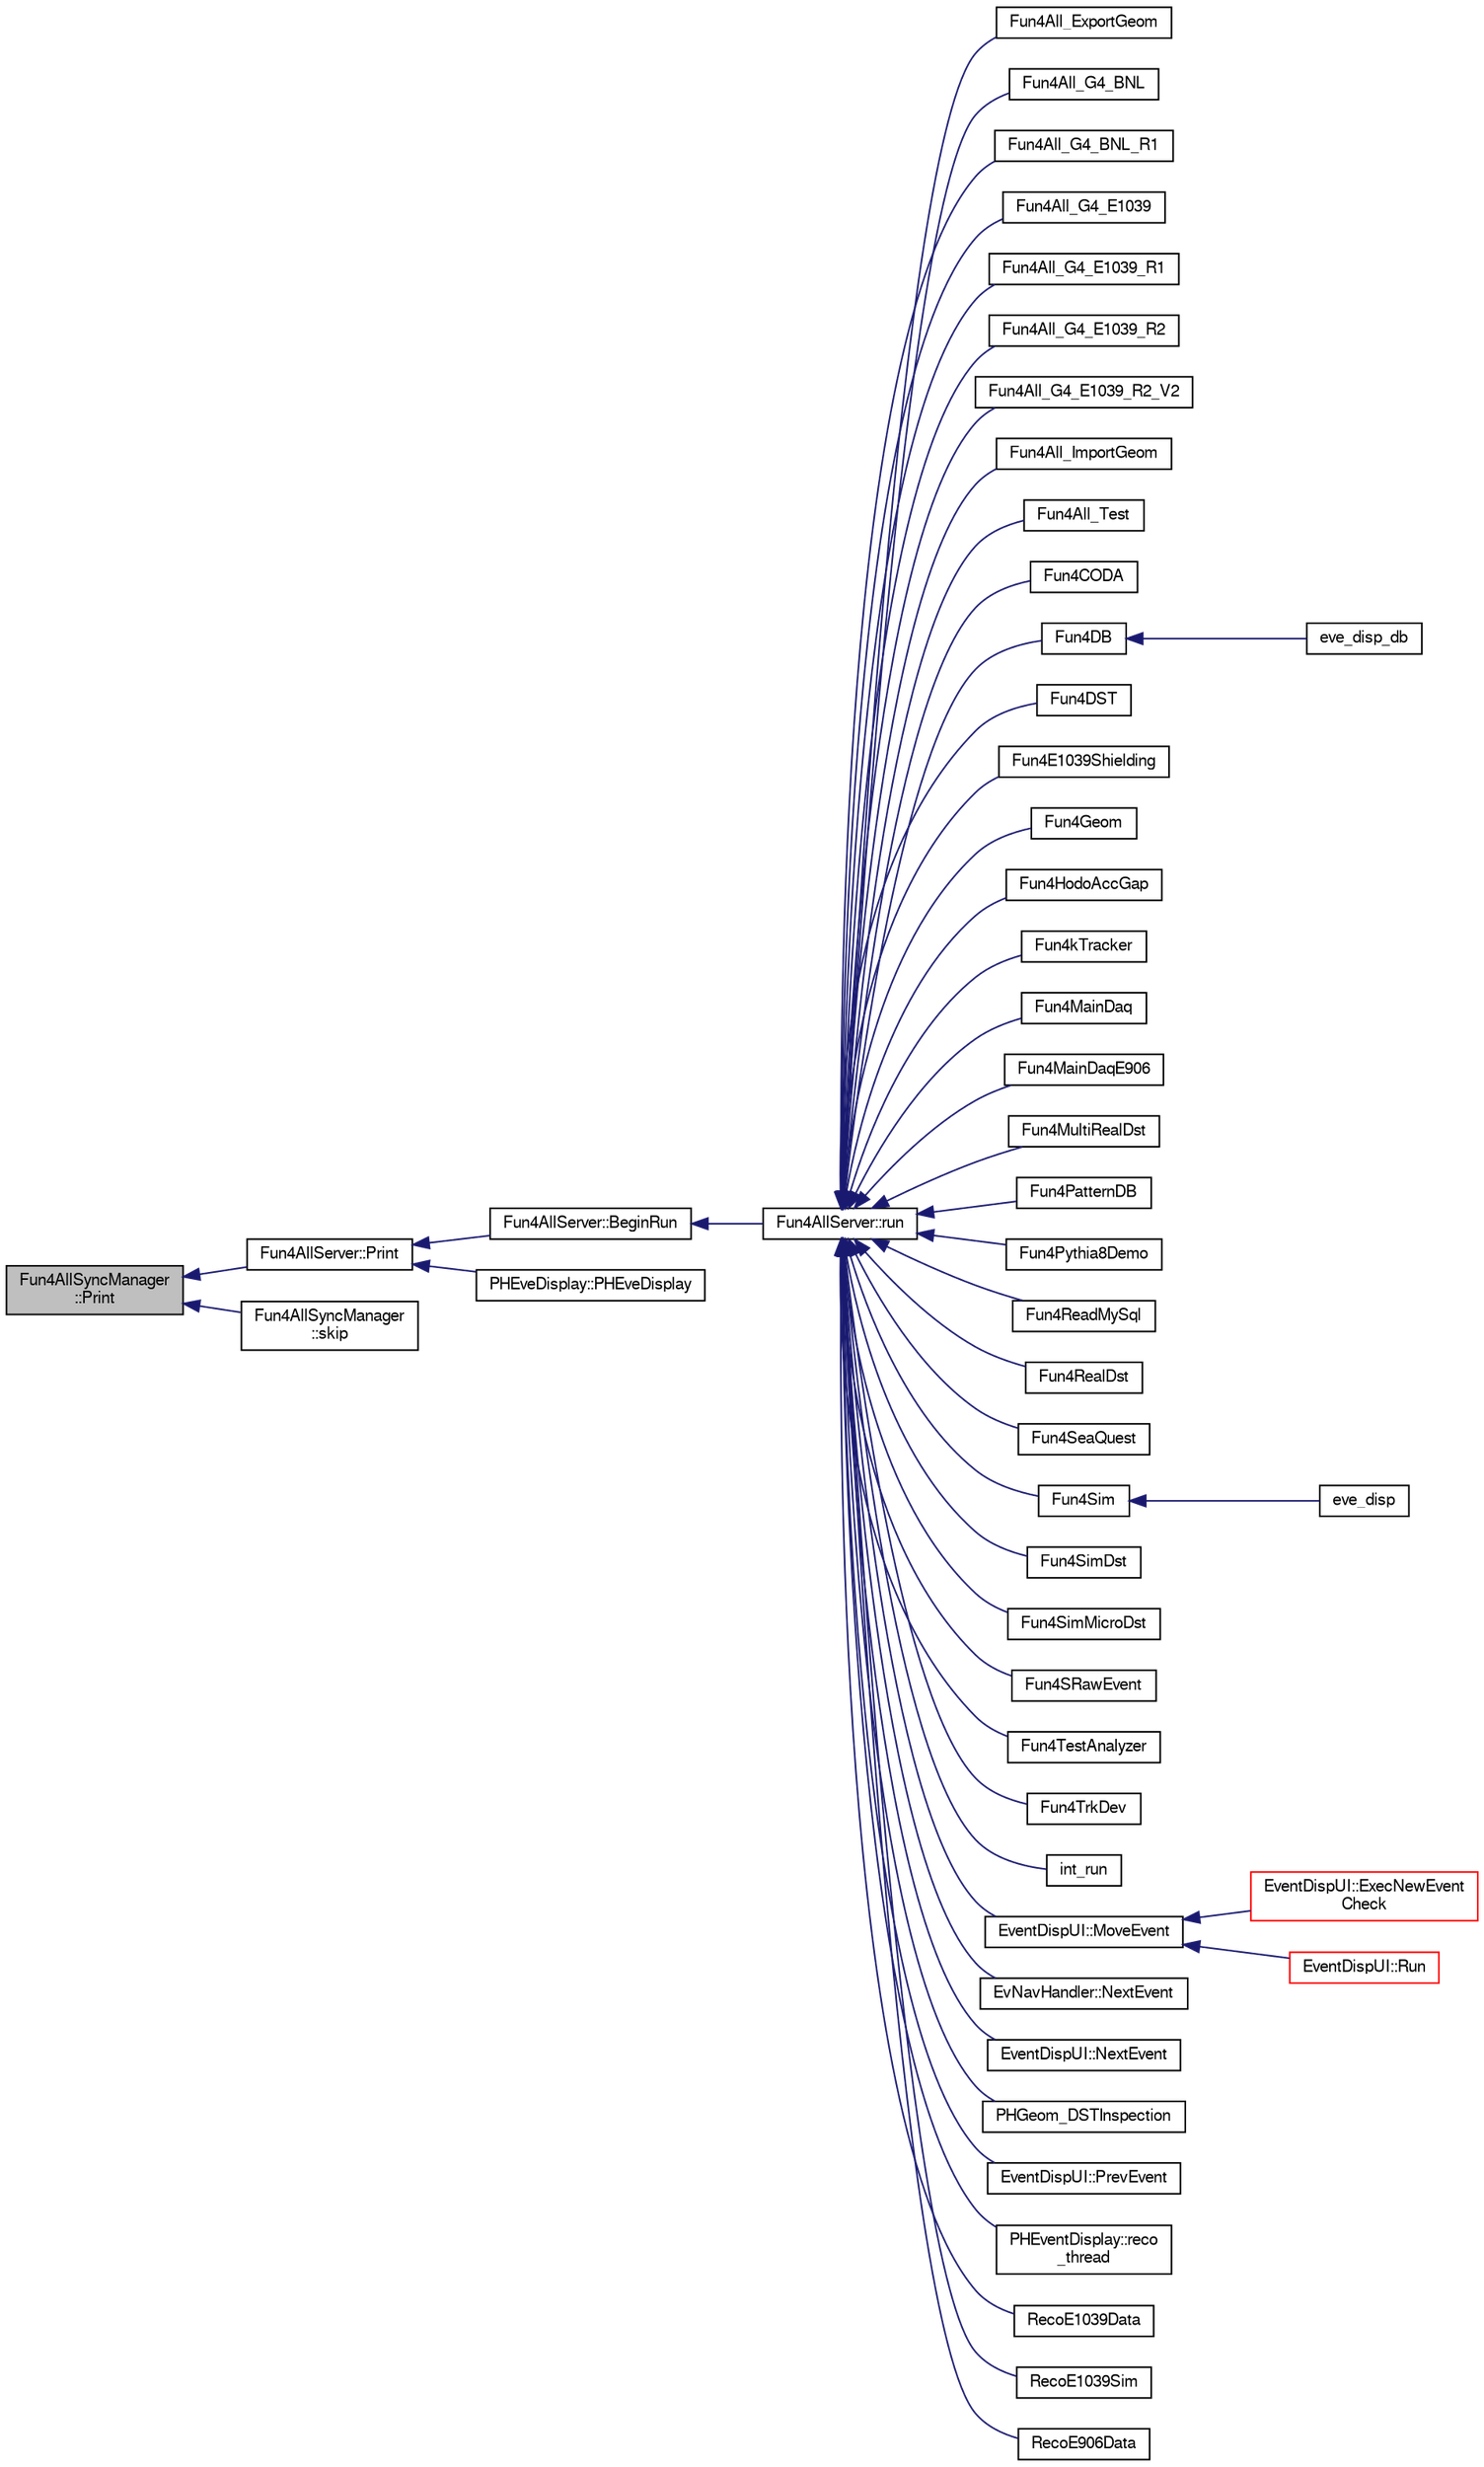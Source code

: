 digraph "Fun4AllSyncManager::Print"
{
  bgcolor="transparent";
  edge [fontname="FreeSans",fontsize="10",labelfontname="FreeSans",labelfontsize="10"];
  node [fontname="FreeSans",fontsize="10",shape=record];
  rankdir="LR";
  Node1 [label="Fun4AllSyncManager\l::Print",height=0.2,width=0.4,color="black", fillcolor="grey75", style="filled" fontcolor="black"];
  Node1 -> Node2 [dir="back",color="midnightblue",fontsize="10",style="solid",fontname="FreeSans"];
  Node2 [label="Fun4AllServer::Print",height=0.2,width=0.4,color="black",URL="$da/d29/classFun4AllServer.html#ae1b1a243ee1a67367c8da4ec3bdc003d"];
  Node2 -> Node3 [dir="back",color="midnightblue",fontsize="10",style="solid",fontname="FreeSans"];
  Node3 [label="Fun4AllServer::BeginRun",height=0.2,width=0.4,color="black",URL="$da/d29/classFun4AllServer.html#afcfc5583204cac58b4e66a2406187a18"];
  Node3 -> Node4 [dir="back",color="midnightblue",fontsize="10",style="solid",fontname="FreeSans"];
  Node4 [label="Fun4AllServer::run",height=0.2,width=0.4,color="black",URL="$da/d29/classFun4AllServer.html#a11bbc8b2f53bc06e0b05ee202dd6372a",tooltip="run n events (0 means up to end of file) "];
  Node4 -> Node5 [dir="back",color="midnightblue",fontsize="10",style="solid",fontname="FreeSans"];
  Node5 [label="Fun4All_ExportGeom",height=0.2,width=0.4,color="black",URL="$df/d51/Fun4All__ExportGeom_8C.html#a582925c51bad38d562cf19e71211adfd",tooltip="get geometry from DST file and output TGeoManager ROOT files or other formats of geometry files ..."];
  Node4 -> Node6 [dir="back",color="midnightblue",fontsize="10",style="solid",fontname="FreeSans"];
  Node6 [label="Fun4All_G4_BNL",height=0.2,width=0.4,color="black",URL="$d9/de0/Fun4All__G4__BNL_8C.html#a62a558c2bb73d1be82a65b16f52ce2e0"];
  Node4 -> Node7 [dir="back",color="midnightblue",fontsize="10",style="solid",fontname="FreeSans"];
  Node7 [label="Fun4All_G4_BNL_R1",height=0.2,width=0.4,color="black",URL="$de/dad/Fun4All__G4__BNL__R1_8C.html#a361be596f3554cfa3d0fc26346c50c31"];
  Node4 -> Node8 [dir="back",color="midnightblue",fontsize="10",style="solid",fontname="FreeSans"];
  Node8 [label="Fun4All_G4_E1039",height=0.2,width=0.4,color="black",URL="$d1/d24/Fun4All__G4__E1039_8C.html#ad81863c21df83a735c57713bc9ec59b1"];
  Node4 -> Node9 [dir="back",color="midnightblue",fontsize="10",style="solid",fontname="FreeSans"];
  Node9 [label="Fun4All_G4_E1039_R1",height=0.2,width=0.4,color="black",URL="$de/d10/Fun4All__G4__E1039__R1_8C.html#aa484b834b55e3114dfd4cd82dcd11831"];
  Node4 -> Node10 [dir="back",color="midnightblue",fontsize="10",style="solid",fontname="FreeSans"];
  Node10 [label="Fun4All_G4_E1039_R2",height=0.2,width=0.4,color="black",URL="$df/d98/Fun4All__G4__E1039__R2_8C.html#a0cc5938b98723b2d5216049aad7edb01"];
  Node4 -> Node11 [dir="back",color="midnightblue",fontsize="10",style="solid",fontname="FreeSans"];
  Node11 [label="Fun4All_G4_E1039_R2_V2",height=0.2,width=0.4,color="black",URL="$d1/d91/Fun4All__G4__E1039__R2__V2_8C.html#a89f8b08cddafb17f4ba14e509a0ca1db"];
  Node4 -> Node12 [dir="back",color="midnightblue",fontsize="10",style="solid",fontname="FreeSans"];
  Node12 [label="Fun4All_ImportGeom",height=0.2,width=0.4,color="black",URL="$d9/d0f/Fun4All__ImportGeom_8C.html#a3388968a8dae60e9eb62b1126f747b6a",tooltip="Read in a Geometry file, and output DST and ROOT TGeo files. "];
  Node4 -> Node13 [dir="back",color="midnightblue",fontsize="10",style="solid",fontname="FreeSans"];
  Node13 [label="Fun4All_Test",height=0.2,width=0.4,color="black",URL="$d5/db4/Fun4All__Test_8C.html#ae69a57ea66fbed58544200f95796a66f"];
  Node4 -> Node14 [dir="back",color="midnightblue",fontsize="10",style="solid",fontname="FreeSans"];
  Node14 [label="Fun4CODA",height=0.2,width=0.4,color="black",URL="$db/dbe/Fun4CODA_8C.html#a1bbee777074605aa2a59ddf9b2b52742"];
  Node4 -> Node15 [dir="back",color="midnightblue",fontsize="10",style="solid",fontname="FreeSans"];
  Node15 [label="Fun4DB",height=0.2,width=0.4,color="black",URL="$df/dc0/Fun4DB_8C.html#a156048b96f7485e3cc410afbc05fc286"];
  Node15 -> Node16 [dir="back",color="midnightblue",fontsize="10",style="solid",fontname="FreeSans"];
  Node16 [label="eve_disp_db",height=0.2,width=0.4,color="black",URL="$de/d2a/eve__disp__db_8C.html#aa8b45dd9cf940c8aff427aed5d9db19f"];
  Node4 -> Node17 [dir="back",color="midnightblue",fontsize="10",style="solid",fontname="FreeSans"];
  Node17 [label="Fun4DST",height=0.2,width=0.4,color="black",URL="$de/daf/Fun4DST_8C.html#a6a43c5ad028285b022976fa872e60cbc"];
  Node4 -> Node18 [dir="back",color="midnightblue",fontsize="10",style="solid",fontname="FreeSans"];
  Node18 [label="Fun4E1039Shielding",height=0.2,width=0.4,color="black",URL="$d2/d24/Fun4E1039Shielding_8C.html#a42592782dd55d6e219305ff678a00dc2"];
  Node4 -> Node19 [dir="back",color="midnightblue",fontsize="10",style="solid",fontname="FreeSans"];
  Node19 [label="Fun4Geom",height=0.2,width=0.4,color="black",URL="$db/d7c/Fun4DumpGeom_8C.html#ac8b66de3cf15072c6969f76f6b8f7f4c"];
  Node4 -> Node20 [dir="back",color="midnightblue",fontsize="10",style="solid",fontname="FreeSans"];
  Node20 [label="Fun4HodoAccGap",height=0.2,width=0.4,color="black",URL="$d6/d6a/Fun4HodoAccGap_8C.html#a7aaa0687f144d5e7b417d7e9ac5f36da"];
  Node4 -> Node21 [dir="back",color="midnightblue",fontsize="10",style="solid",fontname="FreeSans"];
  Node21 [label="Fun4kTracker",height=0.2,width=0.4,color="black",URL="$dd/d7d/Fun4kTracker_8C.html#abe7052288e4678d0346333383ad821ff"];
  Node4 -> Node22 [dir="back",color="midnightblue",fontsize="10",style="solid",fontname="FreeSans"];
  Node22 [label="Fun4MainDaq",height=0.2,width=0.4,color="black",URL="$df/d6a/e1039-core_2online_2macros_2Fun4MainDaq_8C.html#ab9151bcfc5d35e7a25c9cf86fddd2bd2",tooltip="Fun4MainDaq.C: Fun4all macro to decode the MainDAQ data. "];
  Node4 -> Node23 [dir="back",color="midnightblue",fontsize="10",style="solid",fontname="FreeSans"];
  Node23 [label="Fun4MainDaqE906",height=0.2,width=0.4,color="black",URL="$d1/d6b/Fun4MainDaqE906_8C.html#a3617355b5c033a5635408b1cd8c29c35",tooltip="Fun4MainDaq.C: Fun4all macro to decode the MainDAQ data. "];
  Node4 -> Node24 [dir="back",color="midnightblue",fontsize="10",style="solid",fontname="FreeSans"];
  Node24 [label="Fun4MultiRealDst",height=0.2,width=0.4,color="black",URL="$da/daa/Fun4RealDst_8C.html#aa80eadb6952b5d52a756d7cf52d05770",tooltip="Function to analyze multiple DST files. "];
  Node4 -> Node25 [dir="back",color="midnightblue",fontsize="10",style="solid",fontname="FreeSans"];
  Node25 [label="Fun4PatternDB",height=0.2,width=0.4,color="black",URL="$d7/d66/Fun4PatternDB_8C.html#a9e68afec0dfdd12961d550386529d5eb"];
  Node4 -> Node26 [dir="back",color="midnightblue",fontsize="10",style="solid",fontname="FreeSans"];
  Node26 [label="Fun4Pythia8Demo",height=0.2,width=0.4,color="black",URL="$de/d66/Fun4Pythia8Demo_8C.html#a6a06be36766511c5ad76013c9cbfe5b5"];
  Node4 -> Node27 [dir="back",color="midnightblue",fontsize="10",style="solid",fontname="FreeSans"];
  Node27 [label="Fun4ReadMySql",height=0.2,width=0.4,color="black",URL="$d9/d8c/Fun4ReadMySql_8C.html#a82110168fa15d41b073c27eeadfc0ff3"];
  Node4 -> Node28 [dir="back",color="midnightblue",fontsize="10",style="solid",fontname="FreeSans"];
  Node28 [label="Fun4RealDst",height=0.2,width=0.4,color="black",URL="$da/daa/Fun4RealDst_8C.html#af2bc551d71266cd8c5a6daeea6a861d8",tooltip="Fun4MainDaq.C: Fun4all macro to decode the MainDAQ data. "];
  Node4 -> Node29 [dir="back",color="midnightblue",fontsize="10",style="solid",fontname="FreeSans"];
  Node29 [label="Fun4SeaQuest",height=0.2,width=0.4,color="black",URL="$d6/d4c/Fun4SeaQuest_8C.html#a81bffd149f5c71602cb40eb0f45019c3"];
  Node4 -> Node30 [dir="back",color="midnightblue",fontsize="10",style="solid",fontname="FreeSans"];
  Node30 [label="Fun4Sim",height=0.2,width=0.4,color="black",URL="$d7/d65/e1039-core_2macros_2Fun4Sim_8C.html#a5e9276116ae0064f58b288a1e0e4e3db"];
  Node30 -> Node31 [dir="back",color="midnightblue",fontsize="10",style="solid",fontname="FreeSans"];
  Node31 [label="eve_disp",height=0.2,width=0.4,color="black",URL="$d2/d96/eve__disp_8C.html#abeb034dea489ef1866373d2464ec5721"];
  Node4 -> Node32 [dir="back",color="midnightblue",fontsize="10",style="solid",fontname="FreeSans"];
  Node32 [label="Fun4SimDst",height=0.2,width=0.4,color="black",URL="$db/dba/Fun4SimDst_8C.html#abf0708efff889232b6c0a7359cfb70ae",tooltip="Fun4SimDst.C: Fun4all macro to analyze the E1039 simulated DST files. "];
  Node4 -> Node33 [dir="back",color="midnightblue",fontsize="10",style="solid",fontname="FreeSans"];
  Node33 [label="Fun4SimMicroDst",height=0.2,width=0.4,color="black",URL="$d6/dac/Fun4SimMicroDst_8C.html#ab980c780491ded824d61247fc1fa6127",tooltip="Fun4SimMicroDst.C: Fun4all macro to analyze you uDST. "];
  Node4 -> Node34 [dir="back",color="midnightblue",fontsize="10",style="solid",fontname="FreeSans"];
  Node34 [label="Fun4SRawEvent",height=0.2,width=0.4,color="black",URL="$d8/de7/Fun4SRawEvent_8C.html#aaa9bb2e956ce860a8cb6e7845bcc4ed5"];
  Node4 -> Node35 [dir="back",color="midnightblue",fontsize="10",style="solid",fontname="FreeSans"];
  Node35 [label="Fun4TestAnalyzer",height=0.2,width=0.4,color="black",URL="$de/d48/Fun4TestAnalyzer_8C.html#af993f3ce438e5ebcb52b97e41124a3db"];
  Node4 -> Node36 [dir="back",color="midnightblue",fontsize="10",style="solid",fontname="FreeSans"];
  Node36 [label="Fun4TrkDev",height=0.2,width=0.4,color="black",URL="$d2/d3a/Fun4TrkDev_8C.html#abd98cf50196a6ad7cb2289d1f0442b73"];
  Node4 -> Node37 [dir="back",color="midnightblue",fontsize="10",style="solid",fontname="FreeSans"];
  Node37 [label="int_run",height=0.2,width=0.4,color="black",URL="$d1/da2/E1039Shielding_2int__run_8C.html#a088590a1a5b93b904ba076de8ca1ef82"];
  Node4 -> Node38 [dir="back",color="midnightblue",fontsize="10",style="solid",fontname="FreeSans"];
  Node38 [label="EventDispUI::MoveEvent",height=0.2,width=0.4,color="black",URL="$d8/d6d/classEventDispUI.html#a56a1055e13ce1e361c85c1820e44a9b3"];
  Node38 -> Node39 [dir="back",color="midnightblue",fontsize="10",style="solid",fontname="FreeSans"];
  Node39 [label="EventDispUI::ExecNewEvent\lCheck",height=0.2,width=0.4,color="red",URL="$d8/d6d/classEventDispUI.html#a981ae05d65de438d952e0de96e5c5668"];
  Node38 -> Node40 [dir="back",color="midnightblue",fontsize="10",style="solid",fontname="FreeSans"];
  Node40 [label="EventDispUI::Run",height=0.2,width=0.4,color="red",URL="$d8/d6d/classEventDispUI.html#a7f8c09eb13c68412e90040c07ce9ee84"];
  Node4 -> Node41 [dir="back",color="midnightblue",fontsize="10",style="solid",fontname="FreeSans"];
  Node41 [label="EvNavHandler::NextEvent",height=0.2,width=0.4,color="black",URL="$d2/d99/classEvNavHandler.html#ad5d302e05a2917dbcf1d4b66453b7187"];
  Node4 -> Node42 [dir="back",color="midnightblue",fontsize="10",style="solid",fontname="FreeSans"];
  Node42 [label="EventDispUI::NextEvent",height=0.2,width=0.4,color="black",URL="$d8/d6d/classEventDispUI.html#a93421e77c003c06c1aff15cd2adb1c9a"];
  Node4 -> Node43 [dir="back",color="midnightblue",fontsize="10",style="solid",fontname="FreeSans"];
  Node43 [label="PHGeom_DSTInspection",height=0.2,width=0.4,color="black",URL="$d6/deb/PHGeom__DSTInspection_8C.html#a8a06a40e2950cd31dda512c040049cd0"];
  Node4 -> Node44 [dir="back",color="midnightblue",fontsize="10",style="solid",fontname="FreeSans"];
  Node44 [label="EventDispUI::PrevEvent",height=0.2,width=0.4,color="black",URL="$d8/d6d/classEventDispUI.html#ae9dafaeb3aef27cf0a38037faf17562d"];
  Node4 -> Node45 [dir="back",color="midnightblue",fontsize="10",style="solid",fontname="FreeSans"];
  Node45 [label="PHEventDisplay::reco\l_thread",height=0.2,width=0.4,color="black",URL="$d1/dce/classPHEventDisplay.html#adbfbc3b91e5fae081419271b60e74452"];
  Node4 -> Node46 [dir="back",color="midnightblue",fontsize="10",style="solid",fontname="FreeSans"];
  Node46 [label="RecoE1039Data",height=0.2,width=0.4,color="black",URL="$db/dea/RecoE1039Data_8C.html#a619388c470b52b98a611cb6f18ba24c1"];
  Node4 -> Node47 [dir="back",color="midnightblue",fontsize="10",style="solid",fontname="FreeSans"];
  Node47 [label="RecoE1039Sim",height=0.2,width=0.4,color="black",URL="$d0/d9c/RecoE1039Sim_8C.html#a07edfd7b51752cb53ea50911050a8511"];
  Node4 -> Node48 [dir="back",color="midnightblue",fontsize="10",style="solid",fontname="FreeSans"];
  Node48 [label="RecoE906Data",height=0.2,width=0.4,color="black",URL="$df/d0c/RecoE906Data_8C.html#ad032525ca693000ba382d14d82bf9f2b"];
  Node2 -> Node49 [dir="back",color="midnightblue",fontsize="10",style="solid",fontname="FreeSans"];
  Node49 [label="PHEveDisplay::PHEveDisplay",height=0.2,width=0.4,color="black",URL="$df/d41/classPHEveDisplay.html#a7277b7998bff90aa84bdc066e6cbbb6a"];
  Node1 -> Node50 [dir="back",color="midnightblue",fontsize="10",style="solid",fontname="FreeSans"];
  Node50 [label="Fun4AllSyncManager\l::skip",height=0.2,width=0.4,color="black",URL="$dd/ded/classFun4AllSyncManager.html#a9b5874f83d4984e24572838d55513eb3",tooltip="skip n events (0 means up to the end of file). Skip means read, don&#39;t process. "];
}
